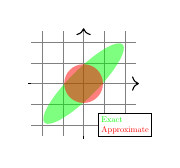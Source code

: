 \begin{tikzpicture}[x=1em,y=1em]
  \draw[->] (-2,0) -- (2,0) coordinate (x axis);
  \draw[->] (0,-2) -- (0,2) coordinate (y axis);
  \draw[step=0.75,gray,very thin] (-1.9,-1.9) grid (1.9, 1.9);
  \fill[green, fill opacity=0.5, rotate around={45:(0,0)}, very thick] (0,0) ellipse (2.0 and 0.5);
  \fill[red, fill opacity=0.5, very thick] (0,0) circle (0.7);
  \node[draw, align=left,fill=white,scale=0.3] at (1.5,-1.5) {\textcolor{green}{Exact}\\ \textcolor{red}{Approximate}};
\end{tikzpicture}

